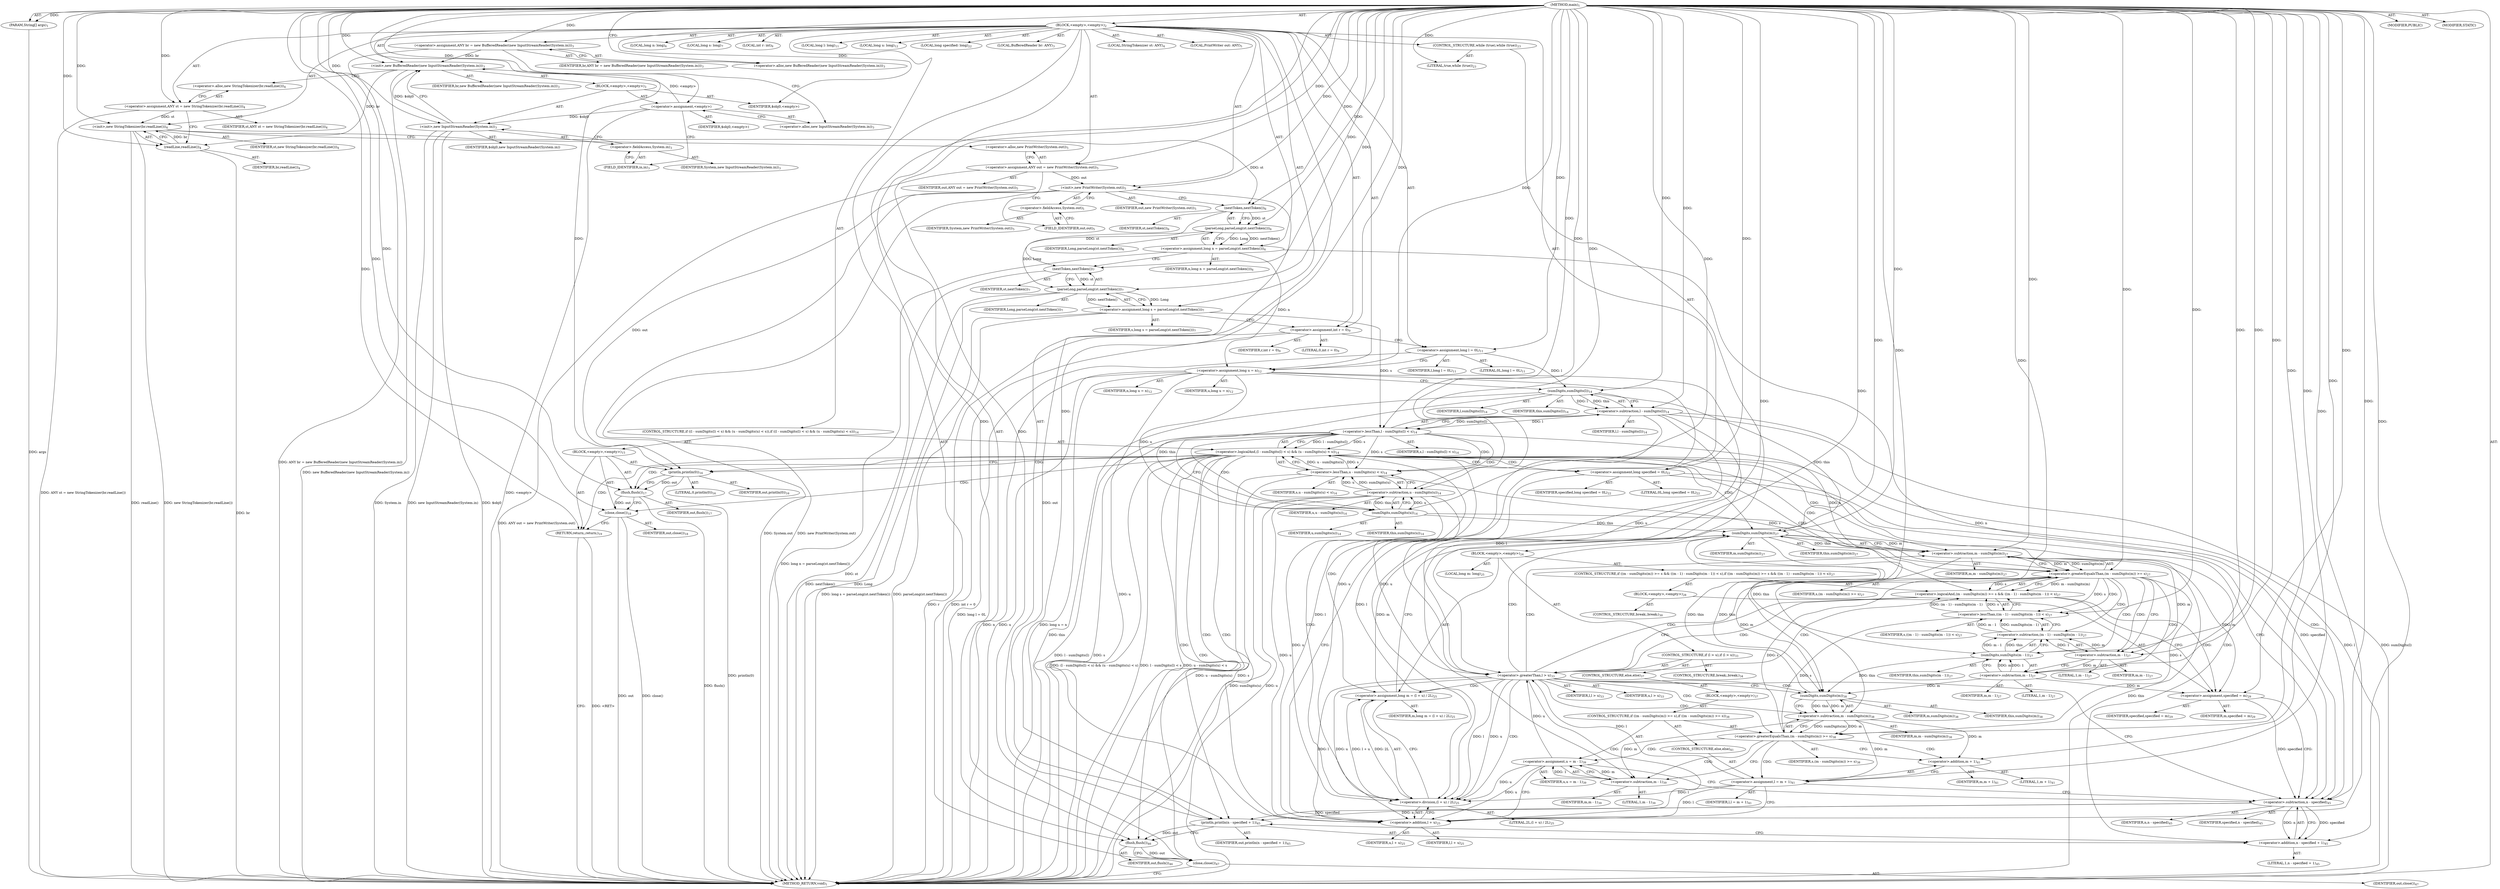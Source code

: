 digraph "main" {  
"23" [label = <(METHOD,main)<SUB>1</SUB>> ]
"24" [label = <(PARAM,String[] args)<SUB>1</SUB>> ]
"25" [label = <(BLOCK,&lt;empty&gt;,&lt;empty&gt;)<SUB>2</SUB>> ]
"4" [label = <(LOCAL,BufferedReader br: ANY)<SUB>3</SUB>> ]
"26" [label = <(&lt;operator&gt;.assignment,ANY br = new BufferedReader(new InputStreamReader(System.in)))<SUB>3</SUB>> ]
"27" [label = <(IDENTIFIER,br,ANY br = new BufferedReader(new InputStreamReader(System.in)))<SUB>3</SUB>> ]
"28" [label = <(&lt;operator&gt;.alloc,new BufferedReader(new InputStreamReader(System.in)))<SUB>3</SUB>> ]
"29" [label = <(&lt;init&gt;,new BufferedReader(new InputStreamReader(System.in)))<SUB>3</SUB>> ]
"3" [label = <(IDENTIFIER,br,new BufferedReader(new InputStreamReader(System.in)))<SUB>3</SUB>> ]
"30" [label = <(BLOCK,&lt;empty&gt;,&lt;empty&gt;)<SUB>3</SUB>> ]
"31" [label = <(&lt;operator&gt;.assignment,&lt;empty&gt;)> ]
"32" [label = <(IDENTIFIER,$obj0,&lt;empty&gt;)> ]
"33" [label = <(&lt;operator&gt;.alloc,new InputStreamReader(System.in))<SUB>3</SUB>> ]
"34" [label = <(&lt;init&gt;,new InputStreamReader(System.in))<SUB>3</SUB>> ]
"35" [label = <(IDENTIFIER,$obj0,new InputStreamReader(System.in))> ]
"36" [label = <(&lt;operator&gt;.fieldAccess,System.in)<SUB>3</SUB>> ]
"37" [label = <(IDENTIFIER,System,new InputStreamReader(System.in))<SUB>3</SUB>> ]
"38" [label = <(FIELD_IDENTIFIER,in,in)<SUB>3</SUB>> ]
"39" [label = <(IDENTIFIER,$obj0,&lt;empty&gt;)> ]
"6" [label = <(LOCAL,StringTokenizer st: ANY)<SUB>4</SUB>> ]
"40" [label = <(&lt;operator&gt;.assignment,ANY st = new StringTokenizer(br.readLine()))<SUB>4</SUB>> ]
"41" [label = <(IDENTIFIER,st,ANY st = new StringTokenizer(br.readLine()))<SUB>4</SUB>> ]
"42" [label = <(&lt;operator&gt;.alloc,new StringTokenizer(br.readLine()))<SUB>4</SUB>> ]
"43" [label = <(&lt;init&gt;,new StringTokenizer(br.readLine()))<SUB>4</SUB>> ]
"5" [label = <(IDENTIFIER,st,new StringTokenizer(br.readLine()))<SUB>4</SUB>> ]
"44" [label = <(readLine,readLine())<SUB>4</SUB>> ]
"45" [label = <(IDENTIFIER,br,readLine())<SUB>4</SUB>> ]
"8" [label = <(LOCAL,PrintWriter out: ANY)<SUB>5</SUB>> ]
"46" [label = <(&lt;operator&gt;.assignment,ANY out = new PrintWriter(System.out))<SUB>5</SUB>> ]
"47" [label = <(IDENTIFIER,out,ANY out = new PrintWriter(System.out))<SUB>5</SUB>> ]
"48" [label = <(&lt;operator&gt;.alloc,new PrintWriter(System.out))<SUB>5</SUB>> ]
"49" [label = <(&lt;init&gt;,new PrintWriter(System.out))<SUB>5</SUB>> ]
"7" [label = <(IDENTIFIER,out,new PrintWriter(System.out))<SUB>5</SUB>> ]
"50" [label = <(&lt;operator&gt;.fieldAccess,System.out)<SUB>5</SUB>> ]
"51" [label = <(IDENTIFIER,System,new PrintWriter(System.out))<SUB>5</SUB>> ]
"52" [label = <(FIELD_IDENTIFIER,out,out)<SUB>5</SUB>> ]
"53" [label = <(LOCAL,long n: long)<SUB>6</SUB>> ]
"54" [label = <(&lt;operator&gt;.assignment,long n = parseLong(st.nextToken()))<SUB>6</SUB>> ]
"55" [label = <(IDENTIFIER,n,long n = parseLong(st.nextToken()))<SUB>6</SUB>> ]
"56" [label = <(parseLong,parseLong(st.nextToken()))<SUB>6</SUB>> ]
"57" [label = <(IDENTIFIER,Long,parseLong(st.nextToken()))<SUB>6</SUB>> ]
"58" [label = <(nextToken,nextToken())<SUB>6</SUB>> ]
"59" [label = <(IDENTIFIER,st,nextToken())<SUB>6</SUB>> ]
"60" [label = <(LOCAL,long s: long)<SUB>7</SUB>> ]
"61" [label = <(&lt;operator&gt;.assignment,long s = parseLong(st.nextToken()))<SUB>7</SUB>> ]
"62" [label = <(IDENTIFIER,s,long s = parseLong(st.nextToken()))<SUB>7</SUB>> ]
"63" [label = <(parseLong,parseLong(st.nextToken()))<SUB>7</SUB>> ]
"64" [label = <(IDENTIFIER,Long,parseLong(st.nextToken()))<SUB>7</SUB>> ]
"65" [label = <(nextToken,nextToken())<SUB>7</SUB>> ]
"66" [label = <(IDENTIFIER,st,nextToken())<SUB>7</SUB>> ]
"67" [label = <(LOCAL,int r: int)<SUB>9</SUB>> ]
"68" [label = <(&lt;operator&gt;.assignment,int r = 0)<SUB>9</SUB>> ]
"69" [label = <(IDENTIFIER,r,int r = 0)<SUB>9</SUB>> ]
"70" [label = <(LITERAL,0,int r = 0)<SUB>9</SUB>> ]
"71" [label = <(LOCAL,long l: long)<SUB>11</SUB>> ]
"72" [label = <(&lt;operator&gt;.assignment,long l = 0L)<SUB>11</SUB>> ]
"73" [label = <(IDENTIFIER,l,long l = 0L)<SUB>11</SUB>> ]
"74" [label = <(LITERAL,0L,long l = 0L)<SUB>11</SUB>> ]
"75" [label = <(LOCAL,long u: long)<SUB>12</SUB>> ]
"76" [label = <(&lt;operator&gt;.assignment,long u = n)<SUB>12</SUB>> ]
"77" [label = <(IDENTIFIER,u,long u = n)<SUB>12</SUB>> ]
"78" [label = <(IDENTIFIER,n,long u = n)<SUB>12</SUB>> ]
"79" [label = <(CONTROL_STRUCTURE,if ((l - sumDigits(l) &lt; s) &amp;&amp; (u - sumDigits(u) &lt; s)),if ((l - sumDigits(l) &lt; s) &amp;&amp; (u - sumDigits(u) &lt; s)))<SUB>14</SUB>> ]
"80" [label = <(&lt;operator&gt;.logicalAnd,(l - sumDigits(l) &lt; s) &amp;&amp; (u - sumDigits(u) &lt; s))<SUB>14</SUB>> ]
"81" [label = <(&lt;operator&gt;.lessThan,l - sumDigits(l) &lt; s)<SUB>14</SUB>> ]
"82" [label = <(&lt;operator&gt;.subtraction,l - sumDigits(l))<SUB>14</SUB>> ]
"83" [label = <(IDENTIFIER,l,l - sumDigits(l))<SUB>14</SUB>> ]
"84" [label = <(sumDigits,sumDigits(l))<SUB>14</SUB>> ]
"85" [label = <(IDENTIFIER,this,sumDigits(l))<SUB>14</SUB>> ]
"86" [label = <(IDENTIFIER,l,sumDigits(l))<SUB>14</SUB>> ]
"87" [label = <(IDENTIFIER,s,l - sumDigits(l) &lt; s)<SUB>14</SUB>> ]
"88" [label = <(&lt;operator&gt;.lessThan,u - sumDigits(u) &lt; s)<SUB>14</SUB>> ]
"89" [label = <(&lt;operator&gt;.subtraction,u - sumDigits(u))<SUB>14</SUB>> ]
"90" [label = <(IDENTIFIER,u,u - sumDigits(u))<SUB>14</SUB>> ]
"91" [label = <(sumDigits,sumDigits(u))<SUB>14</SUB>> ]
"92" [label = <(IDENTIFIER,this,sumDigits(u))<SUB>14</SUB>> ]
"93" [label = <(IDENTIFIER,u,sumDigits(u))<SUB>14</SUB>> ]
"94" [label = <(IDENTIFIER,s,u - sumDigits(u) &lt; s)<SUB>14</SUB>> ]
"95" [label = <(BLOCK,&lt;empty&gt;,&lt;empty&gt;)<SUB>15</SUB>> ]
"96" [label = <(println,println(0))<SUB>16</SUB>> ]
"97" [label = <(IDENTIFIER,out,println(0))<SUB>16</SUB>> ]
"98" [label = <(LITERAL,0,println(0))<SUB>16</SUB>> ]
"99" [label = <(flush,flush())<SUB>17</SUB>> ]
"100" [label = <(IDENTIFIER,out,flush())<SUB>17</SUB>> ]
"101" [label = <(close,close())<SUB>18</SUB>> ]
"102" [label = <(IDENTIFIER,out,close())<SUB>18</SUB>> ]
"103" [label = <(RETURN,return;,return;)<SUB>19</SUB>> ]
"104" [label = <(LOCAL,long specified: long)<SUB>22</SUB>> ]
"105" [label = <(&lt;operator&gt;.assignment,long specified = 0L)<SUB>22</SUB>> ]
"106" [label = <(IDENTIFIER,specified,long specified = 0L)<SUB>22</SUB>> ]
"107" [label = <(LITERAL,0L,long specified = 0L)<SUB>22</SUB>> ]
"108" [label = <(CONTROL_STRUCTURE,while (true),while (true))<SUB>23</SUB>> ]
"109" [label = <(LITERAL,true,while (true))<SUB>23</SUB>> ]
"110" [label = <(BLOCK,&lt;empty&gt;,&lt;empty&gt;)<SUB>24</SUB>> ]
"111" [label = <(LOCAL,long m: long)<SUB>25</SUB>> ]
"112" [label = <(&lt;operator&gt;.assignment,long m = (l + u) / 2L)<SUB>25</SUB>> ]
"113" [label = <(IDENTIFIER,m,long m = (l + u) / 2L)<SUB>25</SUB>> ]
"114" [label = <(&lt;operator&gt;.division,(l + u) / 2L)<SUB>25</SUB>> ]
"115" [label = <(&lt;operator&gt;.addition,l + u)<SUB>25</SUB>> ]
"116" [label = <(IDENTIFIER,l,l + u)<SUB>25</SUB>> ]
"117" [label = <(IDENTIFIER,u,l + u)<SUB>25</SUB>> ]
"118" [label = <(LITERAL,2L,(l + u) / 2L)<SUB>25</SUB>> ]
"119" [label = <(CONTROL_STRUCTURE,if ((m - sumDigits(m)) &gt;= s &amp;&amp; ((m - 1) - sumDigits(m - 1)) &lt; s),if ((m - sumDigits(m)) &gt;= s &amp;&amp; ((m - 1) - sumDigits(m - 1)) &lt; s))<SUB>27</SUB>> ]
"120" [label = <(&lt;operator&gt;.logicalAnd,(m - sumDigits(m)) &gt;= s &amp;&amp; ((m - 1) - sumDigits(m - 1)) &lt; s)<SUB>27</SUB>> ]
"121" [label = <(&lt;operator&gt;.greaterEqualsThan,(m - sumDigits(m)) &gt;= s)<SUB>27</SUB>> ]
"122" [label = <(&lt;operator&gt;.subtraction,m - sumDigits(m))<SUB>27</SUB>> ]
"123" [label = <(IDENTIFIER,m,m - sumDigits(m))<SUB>27</SUB>> ]
"124" [label = <(sumDigits,sumDigits(m))<SUB>27</SUB>> ]
"125" [label = <(IDENTIFIER,this,sumDigits(m))<SUB>27</SUB>> ]
"126" [label = <(IDENTIFIER,m,sumDigits(m))<SUB>27</SUB>> ]
"127" [label = <(IDENTIFIER,s,(m - sumDigits(m)) &gt;= s)<SUB>27</SUB>> ]
"128" [label = <(&lt;operator&gt;.lessThan,((m - 1) - sumDigits(m - 1)) &lt; s)<SUB>27</SUB>> ]
"129" [label = <(&lt;operator&gt;.subtraction,(m - 1) - sumDigits(m - 1))<SUB>27</SUB>> ]
"130" [label = <(&lt;operator&gt;.subtraction,m - 1)<SUB>27</SUB>> ]
"131" [label = <(IDENTIFIER,m,m - 1)<SUB>27</SUB>> ]
"132" [label = <(LITERAL,1,m - 1)<SUB>27</SUB>> ]
"133" [label = <(sumDigits,sumDigits(m - 1))<SUB>27</SUB>> ]
"134" [label = <(IDENTIFIER,this,sumDigits(m - 1))<SUB>27</SUB>> ]
"135" [label = <(&lt;operator&gt;.subtraction,m - 1)<SUB>27</SUB>> ]
"136" [label = <(IDENTIFIER,m,m - 1)<SUB>27</SUB>> ]
"137" [label = <(LITERAL,1,m - 1)<SUB>27</SUB>> ]
"138" [label = <(IDENTIFIER,s,((m - 1) - sumDigits(m - 1)) &lt; s)<SUB>27</SUB>> ]
"139" [label = <(BLOCK,&lt;empty&gt;,&lt;empty&gt;)<SUB>28</SUB>> ]
"140" [label = <(&lt;operator&gt;.assignment,specified = m)<SUB>29</SUB>> ]
"141" [label = <(IDENTIFIER,specified,specified = m)<SUB>29</SUB>> ]
"142" [label = <(IDENTIFIER,m,specified = m)<SUB>29</SUB>> ]
"143" [label = <(CONTROL_STRUCTURE,break;,break;)<SUB>30</SUB>> ]
"144" [label = <(CONTROL_STRUCTURE,if (l &gt; u),if (l &gt; u))<SUB>33</SUB>> ]
"145" [label = <(&lt;operator&gt;.greaterThan,l &gt; u)<SUB>33</SUB>> ]
"146" [label = <(IDENTIFIER,l,l &gt; u)<SUB>33</SUB>> ]
"147" [label = <(IDENTIFIER,u,l &gt; u)<SUB>33</SUB>> ]
"148" [label = <(CONTROL_STRUCTURE,break;,break;)<SUB>34</SUB>> ]
"149" [label = <(CONTROL_STRUCTURE,else,else)<SUB>37</SUB>> ]
"150" [label = <(BLOCK,&lt;empty&gt;,&lt;empty&gt;)<SUB>37</SUB>> ]
"151" [label = <(CONTROL_STRUCTURE,if ((m - sumDigits(m)) &gt;= s),if ((m - sumDigits(m)) &gt;= s))<SUB>38</SUB>> ]
"152" [label = <(&lt;operator&gt;.greaterEqualsThan,(m - sumDigits(m)) &gt;= s)<SUB>38</SUB>> ]
"153" [label = <(&lt;operator&gt;.subtraction,m - sumDigits(m))<SUB>38</SUB>> ]
"154" [label = <(IDENTIFIER,m,m - sumDigits(m))<SUB>38</SUB>> ]
"155" [label = <(sumDigits,sumDigits(m))<SUB>38</SUB>> ]
"156" [label = <(IDENTIFIER,this,sumDigits(m))<SUB>38</SUB>> ]
"157" [label = <(IDENTIFIER,m,sumDigits(m))<SUB>38</SUB>> ]
"158" [label = <(IDENTIFIER,s,(m - sumDigits(m)) &gt;= s)<SUB>38</SUB>> ]
"159" [label = <(&lt;operator&gt;.assignment,u = m - 1)<SUB>39</SUB>> ]
"160" [label = <(IDENTIFIER,u,u = m - 1)<SUB>39</SUB>> ]
"161" [label = <(&lt;operator&gt;.subtraction,m - 1)<SUB>39</SUB>> ]
"162" [label = <(IDENTIFIER,m,m - 1)<SUB>39</SUB>> ]
"163" [label = <(LITERAL,1,m - 1)<SUB>39</SUB>> ]
"164" [label = <(CONTROL_STRUCTURE,else,else)<SUB>41</SUB>> ]
"165" [label = <(&lt;operator&gt;.assignment,l = m + 1)<SUB>41</SUB>> ]
"166" [label = <(IDENTIFIER,l,l = m + 1)<SUB>41</SUB>> ]
"167" [label = <(&lt;operator&gt;.addition,m + 1)<SUB>41</SUB>> ]
"168" [label = <(IDENTIFIER,m,m + 1)<SUB>41</SUB>> ]
"169" [label = <(LITERAL,1,m + 1)<SUB>41</SUB>> ]
"170" [label = <(println,println(n - specified + 1))<SUB>45</SUB>> ]
"171" [label = <(IDENTIFIER,out,println(n - specified + 1))<SUB>45</SUB>> ]
"172" [label = <(&lt;operator&gt;.addition,n - specified + 1)<SUB>45</SUB>> ]
"173" [label = <(&lt;operator&gt;.subtraction,n - specified)<SUB>45</SUB>> ]
"174" [label = <(IDENTIFIER,n,n - specified)<SUB>45</SUB>> ]
"175" [label = <(IDENTIFIER,specified,n - specified)<SUB>45</SUB>> ]
"176" [label = <(LITERAL,1,n - specified + 1)<SUB>45</SUB>> ]
"177" [label = <(flush,flush())<SUB>46</SUB>> ]
"178" [label = <(IDENTIFIER,out,flush())<SUB>46</SUB>> ]
"179" [label = <(close,close())<SUB>47</SUB>> ]
"180" [label = <(IDENTIFIER,out,close())<SUB>47</SUB>> ]
"181" [label = <(MODIFIER,PUBLIC)> ]
"182" [label = <(MODIFIER,STATIC)> ]
"183" [label = <(METHOD_RETURN,void)<SUB>1</SUB>> ]
  "23" -> "24"  [ label = "AST: "] 
  "23" -> "25"  [ label = "AST: "] 
  "23" -> "181"  [ label = "AST: "] 
  "23" -> "182"  [ label = "AST: "] 
  "23" -> "183"  [ label = "AST: "] 
  "25" -> "4"  [ label = "AST: "] 
  "25" -> "26"  [ label = "AST: "] 
  "25" -> "29"  [ label = "AST: "] 
  "25" -> "6"  [ label = "AST: "] 
  "25" -> "40"  [ label = "AST: "] 
  "25" -> "43"  [ label = "AST: "] 
  "25" -> "8"  [ label = "AST: "] 
  "25" -> "46"  [ label = "AST: "] 
  "25" -> "49"  [ label = "AST: "] 
  "25" -> "53"  [ label = "AST: "] 
  "25" -> "54"  [ label = "AST: "] 
  "25" -> "60"  [ label = "AST: "] 
  "25" -> "61"  [ label = "AST: "] 
  "25" -> "67"  [ label = "AST: "] 
  "25" -> "68"  [ label = "AST: "] 
  "25" -> "71"  [ label = "AST: "] 
  "25" -> "72"  [ label = "AST: "] 
  "25" -> "75"  [ label = "AST: "] 
  "25" -> "76"  [ label = "AST: "] 
  "25" -> "79"  [ label = "AST: "] 
  "25" -> "104"  [ label = "AST: "] 
  "25" -> "105"  [ label = "AST: "] 
  "25" -> "108"  [ label = "AST: "] 
  "25" -> "170"  [ label = "AST: "] 
  "25" -> "177"  [ label = "AST: "] 
  "25" -> "179"  [ label = "AST: "] 
  "26" -> "27"  [ label = "AST: "] 
  "26" -> "28"  [ label = "AST: "] 
  "29" -> "3"  [ label = "AST: "] 
  "29" -> "30"  [ label = "AST: "] 
  "30" -> "31"  [ label = "AST: "] 
  "30" -> "34"  [ label = "AST: "] 
  "30" -> "39"  [ label = "AST: "] 
  "31" -> "32"  [ label = "AST: "] 
  "31" -> "33"  [ label = "AST: "] 
  "34" -> "35"  [ label = "AST: "] 
  "34" -> "36"  [ label = "AST: "] 
  "36" -> "37"  [ label = "AST: "] 
  "36" -> "38"  [ label = "AST: "] 
  "40" -> "41"  [ label = "AST: "] 
  "40" -> "42"  [ label = "AST: "] 
  "43" -> "5"  [ label = "AST: "] 
  "43" -> "44"  [ label = "AST: "] 
  "44" -> "45"  [ label = "AST: "] 
  "46" -> "47"  [ label = "AST: "] 
  "46" -> "48"  [ label = "AST: "] 
  "49" -> "7"  [ label = "AST: "] 
  "49" -> "50"  [ label = "AST: "] 
  "50" -> "51"  [ label = "AST: "] 
  "50" -> "52"  [ label = "AST: "] 
  "54" -> "55"  [ label = "AST: "] 
  "54" -> "56"  [ label = "AST: "] 
  "56" -> "57"  [ label = "AST: "] 
  "56" -> "58"  [ label = "AST: "] 
  "58" -> "59"  [ label = "AST: "] 
  "61" -> "62"  [ label = "AST: "] 
  "61" -> "63"  [ label = "AST: "] 
  "63" -> "64"  [ label = "AST: "] 
  "63" -> "65"  [ label = "AST: "] 
  "65" -> "66"  [ label = "AST: "] 
  "68" -> "69"  [ label = "AST: "] 
  "68" -> "70"  [ label = "AST: "] 
  "72" -> "73"  [ label = "AST: "] 
  "72" -> "74"  [ label = "AST: "] 
  "76" -> "77"  [ label = "AST: "] 
  "76" -> "78"  [ label = "AST: "] 
  "79" -> "80"  [ label = "AST: "] 
  "79" -> "95"  [ label = "AST: "] 
  "80" -> "81"  [ label = "AST: "] 
  "80" -> "88"  [ label = "AST: "] 
  "81" -> "82"  [ label = "AST: "] 
  "81" -> "87"  [ label = "AST: "] 
  "82" -> "83"  [ label = "AST: "] 
  "82" -> "84"  [ label = "AST: "] 
  "84" -> "85"  [ label = "AST: "] 
  "84" -> "86"  [ label = "AST: "] 
  "88" -> "89"  [ label = "AST: "] 
  "88" -> "94"  [ label = "AST: "] 
  "89" -> "90"  [ label = "AST: "] 
  "89" -> "91"  [ label = "AST: "] 
  "91" -> "92"  [ label = "AST: "] 
  "91" -> "93"  [ label = "AST: "] 
  "95" -> "96"  [ label = "AST: "] 
  "95" -> "99"  [ label = "AST: "] 
  "95" -> "101"  [ label = "AST: "] 
  "95" -> "103"  [ label = "AST: "] 
  "96" -> "97"  [ label = "AST: "] 
  "96" -> "98"  [ label = "AST: "] 
  "99" -> "100"  [ label = "AST: "] 
  "101" -> "102"  [ label = "AST: "] 
  "105" -> "106"  [ label = "AST: "] 
  "105" -> "107"  [ label = "AST: "] 
  "108" -> "109"  [ label = "AST: "] 
  "108" -> "110"  [ label = "AST: "] 
  "110" -> "111"  [ label = "AST: "] 
  "110" -> "112"  [ label = "AST: "] 
  "110" -> "119"  [ label = "AST: "] 
  "110" -> "144"  [ label = "AST: "] 
  "112" -> "113"  [ label = "AST: "] 
  "112" -> "114"  [ label = "AST: "] 
  "114" -> "115"  [ label = "AST: "] 
  "114" -> "118"  [ label = "AST: "] 
  "115" -> "116"  [ label = "AST: "] 
  "115" -> "117"  [ label = "AST: "] 
  "119" -> "120"  [ label = "AST: "] 
  "119" -> "139"  [ label = "AST: "] 
  "120" -> "121"  [ label = "AST: "] 
  "120" -> "128"  [ label = "AST: "] 
  "121" -> "122"  [ label = "AST: "] 
  "121" -> "127"  [ label = "AST: "] 
  "122" -> "123"  [ label = "AST: "] 
  "122" -> "124"  [ label = "AST: "] 
  "124" -> "125"  [ label = "AST: "] 
  "124" -> "126"  [ label = "AST: "] 
  "128" -> "129"  [ label = "AST: "] 
  "128" -> "138"  [ label = "AST: "] 
  "129" -> "130"  [ label = "AST: "] 
  "129" -> "133"  [ label = "AST: "] 
  "130" -> "131"  [ label = "AST: "] 
  "130" -> "132"  [ label = "AST: "] 
  "133" -> "134"  [ label = "AST: "] 
  "133" -> "135"  [ label = "AST: "] 
  "135" -> "136"  [ label = "AST: "] 
  "135" -> "137"  [ label = "AST: "] 
  "139" -> "140"  [ label = "AST: "] 
  "139" -> "143"  [ label = "AST: "] 
  "140" -> "141"  [ label = "AST: "] 
  "140" -> "142"  [ label = "AST: "] 
  "144" -> "145"  [ label = "AST: "] 
  "144" -> "148"  [ label = "AST: "] 
  "144" -> "149"  [ label = "AST: "] 
  "145" -> "146"  [ label = "AST: "] 
  "145" -> "147"  [ label = "AST: "] 
  "149" -> "150"  [ label = "AST: "] 
  "150" -> "151"  [ label = "AST: "] 
  "151" -> "152"  [ label = "AST: "] 
  "151" -> "159"  [ label = "AST: "] 
  "151" -> "164"  [ label = "AST: "] 
  "152" -> "153"  [ label = "AST: "] 
  "152" -> "158"  [ label = "AST: "] 
  "153" -> "154"  [ label = "AST: "] 
  "153" -> "155"  [ label = "AST: "] 
  "155" -> "156"  [ label = "AST: "] 
  "155" -> "157"  [ label = "AST: "] 
  "159" -> "160"  [ label = "AST: "] 
  "159" -> "161"  [ label = "AST: "] 
  "161" -> "162"  [ label = "AST: "] 
  "161" -> "163"  [ label = "AST: "] 
  "164" -> "165"  [ label = "AST: "] 
  "165" -> "166"  [ label = "AST: "] 
  "165" -> "167"  [ label = "AST: "] 
  "167" -> "168"  [ label = "AST: "] 
  "167" -> "169"  [ label = "AST: "] 
  "170" -> "171"  [ label = "AST: "] 
  "170" -> "172"  [ label = "AST: "] 
  "172" -> "173"  [ label = "AST: "] 
  "172" -> "176"  [ label = "AST: "] 
  "173" -> "174"  [ label = "AST: "] 
  "173" -> "175"  [ label = "AST: "] 
  "177" -> "178"  [ label = "AST: "] 
  "179" -> "180"  [ label = "AST: "] 
  "26" -> "33"  [ label = "CFG: "] 
  "29" -> "42"  [ label = "CFG: "] 
  "40" -> "44"  [ label = "CFG: "] 
  "43" -> "48"  [ label = "CFG: "] 
  "46" -> "52"  [ label = "CFG: "] 
  "49" -> "58"  [ label = "CFG: "] 
  "54" -> "65"  [ label = "CFG: "] 
  "61" -> "68"  [ label = "CFG: "] 
  "68" -> "72"  [ label = "CFG: "] 
  "72" -> "76"  [ label = "CFG: "] 
  "76" -> "84"  [ label = "CFG: "] 
  "105" -> "115"  [ label = "CFG: "] 
  "105" -> "173"  [ label = "CFG: "] 
  "170" -> "177"  [ label = "CFG: "] 
  "177" -> "179"  [ label = "CFG: "] 
  "179" -> "183"  [ label = "CFG: "] 
  "28" -> "26"  [ label = "CFG: "] 
  "42" -> "40"  [ label = "CFG: "] 
  "44" -> "43"  [ label = "CFG: "] 
  "48" -> "46"  [ label = "CFG: "] 
  "50" -> "49"  [ label = "CFG: "] 
  "56" -> "54"  [ label = "CFG: "] 
  "63" -> "61"  [ label = "CFG: "] 
  "80" -> "96"  [ label = "CFG: "] 
  "80" -> "105"  [ label = "CFG: "] 
  "172" -> "170"  [ label = "CFG: "] 
  "31" -> "38"  [ label = "CFG: "] 
  "34" -> "29"  [ label = "CFG: "] 
  "52" -> "50"  [ label = "CFG: "] 
  "58" -> "56"  [ label = "CFG: "] 
  "65" -> "63"  [ label = "CFG: "] 
  "81" -> "80"  [ label = "CFG: "] 
  "81" -> "91"  [ label = "CFG: "] 
  "88" -> "80"  [ label = "CFG: "] 
  "96" -> "99"  [ label = "CFG: "] 
  "99" -> "101"  [ label = "CFG: "] 
  "101" -> "103"  [ label = "CFG: "] 
  "103" -> "183"  [ label = "CFG: "] 
  "112" -> "124"  [ label = "CFG: "] 
  "173" -> "172"  [ label = "CFG: "] 
  "33" -> "31"  [ label = "CFG: "] 
  "36" -> "34"  [ label = "CFG: "] 
  "82" -> "81"  [ label = "CFG: "] 
  "89" -> "88"  [ label = "CFG: "] 
  "114" -> "112"  [ label = "CFG: "] 
  "120" -> "140"  [ label = "CFG: "] 
  "120" -> "145"  [ label = "CFG: "] 
  "145" -> "173"  [ label = "CFG: "] 
  "145" -> "155"  [ label = "CFG: "] 
  "38" -> "36"  [ label = "CFG: "] 
  "84" -> "82"  [ label = "CFG: "] 
  "91" -> "89"  [ label = "CFG: "] 
  "115" -> "114"  [ label = "CFG: "] 
  "121" -> "120"  [ label = "CFG: "] 
  "121" -> "130"  [ label = "CFG: "] 
  "128" -> "120"  [ label = "CFG: "] 
  "140" -> "173"  [ label = "CFG: "] 
  "122" -> "121"  [ label = "CFG: "] 
  "129" -> "128"  [ label = "CFG: "] 
  "124" -> "122"  [ label = "CFG: "] 
  "130" -> "135"  [ label = "CFG: "] 
  "133" -> "129"  [ label = "CFG: "] 
  "152" -> "161"  [ label = "CFG: "] 
  "152" -> "167"  [ label = "CFG: "] 
  "159" -> "115"  [ label = "CFG: "] 
  "159" -> "173"  [ label = "CFG: "] 
  "135" -> "133"  [ label = "CFG: "] 
  "153" -> "152"  [ label = "CFG: "] 
  "161" -> "159"  [ label = "CFG: "] 
  "165" -> "115"  [ label = "CFG: "] 
  "165" -> "173"  [ label = "CFG: "] 
  "155" -> "153"  [ label = "CFG: "] 
  "167" -> "165"  [ label = "CFG: "] 
  "23" -> "28"  [ label = "CFG: "] 
  "103" -> "183"  [ label = "DDG: &lt;RET&gt;"] 
  "24" -> "183"  [ label = "DDG: args"] 
  "26" -> "183"  [ label = "DDG: ANY br = new BufferedReader(new InputStreamReader(System.in))"] 
  "31" -> "183"  [ label = "DDG: &lt;empty&gt;"] 
  "34" -> "183"  [ label = "DDG: $obj0"] 
  "34" -> "183"  [ label = "DDG: System.in"] 
  "34" -> "183"  [ label = "DDG: new InputStreamReader(System.in)"] 
  "29" -> "183"  [ label = "DDG: new BufferedReader(new InputStreamReader(System.in))"] 
  "40" -> "183"  [ label = "DDG: ANY st = new StringTokenizer(br.readLine())"] 
  "44" -> "183"  [ label = "DDG: br"] 
  "43" -> "183"  [ label = "DDG: readLine()"] 
  "43" -> "183"  [ label = "DDG: new StringTokenizer(br.readLine())"] 
  "46" -> "183"  [ label = "DDG: ANY out = new PrintWriter(System.out)"] 
  "49" -> "183"  [ label = "DDG: System.out"] 
  "49" -> "183"  [ label = "DDG: new PrintWriter(System.out)"] 
  "54" -> "183"  [ label = "DDG: long n = parseLong(st.nextToken())"] 
  "63" -> "183"  [ label = "DDG: Long"] 
  "65" -> "183"  [ label = "DDG: st"] 
  "63" -> "183"  [ label = "DDG: nextToken()"] 
  "61" -> "183"  [ label = "DDG: parseLong(st.nextToken())"] 
  "61" -> "183"  [ label = "DDG: long s = parseLong(st.nextToken())"] 
  "68" -> "183"  [ label = "DDG: r"] 
  "68" -> "183"  [ label = "DDG: int r = 0"] 
  "72" -> "183"  [ label = "DDG: long l = 0L"] 
  "76" -> "183"  [ label = "DDG: u"] 
  "76" -> "183"  [ label = "DDG: n"] 
  "76" -> "183"  [ label = "DDG: long u = n"] 
  "82" -> "183"  [ label = "DDG: l"] 
  "84" -> "183"  [ label = "DDG: this"] 
  "82" -> "183"  [ label = "DDG: sumDigits(l)"] 
  "81" -> "183"  [ label = "DDG: l - sumDigits(l)"] 
  "81" -> "183"  [ label = "DDG: s"] 
  "80" -> "183"  [ label = "DDG: l - sumDigits(l) &lt; s"] 
  "89" -> "183"  [ label = "DDG: u"] 
  "91" -> "183"  [ label = "DDG: this"] 
  "89" -> "183"  [ label = "DDG: sumDigits(u)"] 
  "88" -> "183"  [ label = "DDG: u - sumDigits(u)"] 
  "88" -> "183"  [ label = "DDG: s"] 
  "80" -> "183"  [ label = "DDG: u - sumDigits(u) &lt; s"] 
  "80" -> "183"  [ label = "DDG: (l - sumDigits(l) &lt; s) &amp;&amp; (u - sumDigits(u) &lt; s)"] 
  "96" -> "183"  [ label = "DDG: println(0)"] 
  "99" -> "183"  [ label = "DDG: flush()"] 
  "101" -> "183"  [ label = "DDG: out"] 
  "101" -> "183"  [ label = "DDG: close()"] 
  "23" -> "24"  [ label = "DDG: "] 
  "23" -> "26"  [ label = "DDG: "] 
  "23" -> "40"  [ label = "DDG: "] 
  "23" -> "46"  [ label = "DDG: "] 
  "56" -> "54"  [ label = "DDG: Long"] 
  "56" -> "54"  [ label = "DDG: nextToken()"] 
  "63" -> "61"  [ label = "DDG: Long"] 
  "63" -> "61"  [ label = "DDG: nextToken()"] 
  "23" -> "68"  [ label = "DDG: "] 
  "23" -> "72"  [ label = "DDG: "] 
  "54" -> "76"  [ label = "DDG: n"] 
  "23" -> "76"  [ label = "DDG: "] 
  "23" -> "105"  [ label = "DDG: "] 
  "26" -> "29"  [ label = "DDG: br"] 
  "23" -> "29"  [ label = "DDG: "] 
  "31" -> "29"  [ label = "DDG: &lt;empty&gt;"] 
  "34" -> "29"  [ label = "DDG: $obj0"] 
  "40" -> "43"  [ label = "DDG: st"] 
  "23" -> "43"  [ label = "DDG: "] 
  "44" -> "43"  [ label = "DDG: br"] 
  "46" -> "49"  [ label = "DDG: out"] 
  "23" -> "49"  [ label = "DDG: "] 
  "23" -> "109"  [ label = "DDG: "] 
  "49" -> "170"  [ label = "DDG: out"] 
  "23" -> "170"  [ label = "DDG: "] 
  "173" -> "170"  [ label = "DDG: n"] 
  "173" -> "170"  [ label = "DDG: specified"] 
  "170" -> "177"  [ label = "DDG: out"] 
  "23" -> "177"  [ label = "DDG: "] 
  "177" -> "179"  [ label = "DDG: out"] 
  "23" -> "179"  [ label = "DDG: "] 
  "23" -> "31"  [ label = "DDG: "] 
  "23" -> "39"  [ label = "DDG: "] 
  "29" -> "44"  [ label = "DDG: br"] 
  "23" -> "44"  [ label = "DDG: "] 
  "23" -> "56"  [ label = "DDG: "] 
  "58" -> "56"  [ label = "DDG: st"] 
  "56" -> "63"  [ label = "DDG: Long"] 
  "23" -> "63"  [ label = "DDG: "] 
  "65" -> "63"  [ label = "DDG: st"] 
  "81" -> "80"  [ label = "DDG: l - sumDigits(l)"] 
  "81" -> "80"  [ label = "DDG: s"] 
  "88" -> "80"  [ label = "DDG: u - sumDigits(u)"] 
  "88" -> "80"  [ label = "DDG: s"] 
  "23" -> "103"  [ label = "DDG: "] 
  "114" -> "112"  [ label = "DDG: l + u"] 
  "114" -> "112"  [ label = "DDG: 2L"] 
  "173" -> "172"  [ label = "DDG: n"] 
  "173" -> "172"  [ label = "DDG: specified"] 
  "23" -> "172"  [ label = "DDG: "] 
  "31" -> "34"  [ label = "DDG: $obj0"] 
  "23" -> "34"  [ label = "DDG: "] 
  "43" -> "58"  [ label = "DDG: st"] 
  "23" -> "58"  [ label = "DDG: "] 
  "58" -> "65"  [ label = "DDG: st"] 
  "23" -> "65"  [ label = "DDG: "] 
  "82" -> "81"  [ label = "DDG: l"] 
  "82" -> "81"  [ label = "DDG: sumDigits(l)"] 
  "61" -> "81"  [ label = "DDG: s"] 
  "23" -> "81"  [ label = "DDG: "] 
  "89" -> "88"  [ label = "DDG: u"] 
  "89" -> "88"  [ label = "DDG: sumDigits(u)"] 
  "81" -> "88"  [ label = "DDG: s"] 
  "23" -> "88"  [ label = "DDG: "] 
  "49" -> "96"  [ label = "DDG: out"] 
  "23" -> "96"  [ label = "DDG: "] 
  "96" -> "99"  [ label = "DDG: out"] 
  "23" -> "99"  [ label = "DDG: "] 
  "99" -> "101"  [ label = "DDG: out"] 
  "23" -> "101"  [ label = "DDG: "] 
  "23" -> "173"  [ label = "DDG: "] 
  "54" -> "173"  [ label = "DDG: n"] 
  "105" -> "173"  [ label = "DDG: specified"] 
  "140" -> "173"  [ label = "DDG: specified"] 
  "84" -> "82"  [ label = "DDG: l"] 
  "23" -> "82"  [ label = "DDG: "] 
  "84" -> "82"  [ label = "DDG: this"] 
  "91" -> "89"  [ label = "DDG: u"] 
  "23" -> "89"  [ label = "DDG: "] 
  "91" -> "89"  [ label = "DDG: this"] 
  "82" -> "114"  [ label = "DDG: l"] 
  "145" -> "114"  [ label = "DDG: l"] 
  "165" -> "114"  [ label = "DDG: l"] 
  "23" -> "114"  [ label = "DDG: "] 
  "76" -> "114"  [ label = "DDG: u"] 
  "89" -> "114"  [ label = "DDG: u"] 
  "145" -> "114"  [ label = "DDG: u"] 
  "159" -> "114"  [ label = "DDG: u"] 
  "121" -> "120"  [ label = "DDG: m - sumDigits(m)"] 
  "121" -> "120"  [ label = "DDG: s"] 
  "128" -> "120"  [ label = "DDG: (m - 1) - sumDigits(m - 1)"] 
  "128" -> "120"  [ label = "DDG: s"] 
  "122" -> "140"  [ label = "DDG: m"] 
  "135" -> "140"  [ label = "DDG: m"] 
  "23" -> "140"  [ label = "DDG: "] 
  "23" -> "145"  [ label = "DDG: "] 
  "82" -> "145"  [ label = "DDG: l"] 
  "165" -> "145"  [ label = "DDG: l"] 
  "76" -> "145"  [ label = "DDG: u"] 
  "89" -> "145"  [ label = "DDG: u"] 
  "159" -> "145"  [ label = "DDG: u"] 
  "23" -> "84"  [ label = "DDG: "] 
  "72" -> "84"  [ label = "DDG: l"] 
  "84" -> "91"  [ label = "DDG: this"] 
  "23" -> "91"  [ label = "DDG: "] 
  "76" -> "91"  [ label = "DDG: u"] 
  "82" -> "115"  [ label = "DDG: l"] 
  "145" -> "115"  [ label = "DDG: l"] 
  "165" -> "115"  [ label = "DDG: l"] 
  "23" -> "115"  [ label = "DDG: "] 
  "76" -> "115"  [ label = "DDG: u"] 
  "89" -> "115"  [ label = "DDG: u"] 
  "145" -> "115"  [ label = "DDG: u"] 
  "159" -> "115"  [ label = "DDG: u"] 
  "122" -> "121"  [ label = "DDG: m"] 
  "122" -> "121"  [ label = "DDG: sumDigits(m)"] 
  "81" -> "121"  [ label = "DDG: s"] 
  "88" -> "121"  [ label = "DDG: s"] 
  "152" -> "121"  [ label = "DDG: s"] 
  "23" -> "121"  [ label = "DDG: "] 
  "129" -> "128"  [ label = "DDG: m - 1"] 
  "129" -> "128"  [ label = "DDG: sumDigits(m - 1)"] 
  "121" -> "128"  [ label = "DDG: s"] 
  "23" -> "128"  [ label = "DDG: "] 
  "124" -> "122"  [ label = "DDG: m"] 
  "23" -> "122"  [ label = "DDG: "] 
  "124" -> "122"  [ label = "DDG: this"] 
  "130" -> "129"  [ label = "DDG: m"] 
  "130" -> "129"  [ label = "DDG: 1"] 
  "133" -> "129"  [ label = "DDG: m - 1"] 
  "133" -> "129"  [ label = "DDG: this"] 
  "161" -> "159"  [ label = "DDG: m"] 
  "161" -> "159"  [ label = "DDG: 1"] 
  "84" -> "124"  [ label = "DDG: this"] 
  "91" -> "124"  [ label = "DDG: this"] 
  "155" -> "124"  [ label = "DDG: this"] 
  "23" -> "124"  [ label = "DDG: "] 
  "112" -> "124"  [ label = "DDG: m"] 
  "122" -> "130"  [ label = "DDG: m"] 
  "23" -> "130"  [ label = "DDG: "] 
  "124" -> "133"  [ label = "DDG: this"] 
  "23" -> "133"  [ label = "DDG: "] 
  "135" -> "133"  [ label = "DDG: m"] 
  "135" -> "133"  [ label = "DDG: 1"] 
  "153" -> "152"  [ label = "DDG: m"] 
  "153" -> "152"  [ label = "DDG: sumDigits(m)"] 
  "121" -> "152"  [ label = "DDG: s"] 
  "128" -> "152"  [ label = "DDG: s"] 
  "23" -> "152"  [ label = "DDG: "] 
  "153" -> "165"  [ label = "DDG: m"] 
  "23" -> "165"  [ label = "DDG: "] 
  "130" -> "135"  [ label = "DDG: m"] 
  "23" -> "135"  [ label = "DDG: "] 
  "155" -> "153"  [ label = "DDG: m"] 
  "23" -> "153"  [ label = "DDG: "] 
  "155" -> "153"  [ label = "DDG: this"] 
  "153" -> "161"  [ label = "DDG: m"] 
  "23" -> "161"  [ label = "DDG: "] 
  "124" -> "155"  [ label = "DDG: this"] 
  "133" -> "155"  [ label = "DDG: this"] 
  "23" -> "155"  [ label = "DDG: "] 
  "122" -> "155"  [ label = "DDG: m"] 
  "135" -> "155"  [ label = "DDG: m"] 
  "153" -> "167"  [ label = "DDG: m"] 
  "23" -> "167"  [ label = "DDG: "] 
  "80" -> "96"  [ label = "CDG: "] 
  "80" -> "99"  [ label = "CDG: "] 
  "80" -> "179"  [ label = "CDG: "] 
  "80" -> "103"  [ label = "CDG: "] 
  "80" -> "170"  [ label = "CDG: "] 
  "80" -> "101"  [ label = "CDG: "] 
  "80" -> "173"  [ label = "CDG: "] 
  "80" -> "105"  [ label = "CDG: "] 
  "80" -> "177"  [ label = "CDG: "] 
  "80" -> "172"  [ label = "CDG: "] 
  "80" -> "115"  [ label = "CDG: "] 
  "80" -> "120"  [ label = "CDG: "] 
  "80" -> "122"  [ label = "CDG: "] 
  "80" -> "114"  [ label = "CDG: "] 
  "80" -> "121"  [ label = "CDG: "] 
  "80" -> "112"  [ label = "CDG: "] 
  "80" -> "124"  [ label = "CDG: "] 
  "81" -> "89"  [ label = "CDG: "] 
  "81" -> "91"  [ label = "CDG: "] 
  "81" -> "88"  [ label = "CDG: "] 
  "120" -> "145"  [ label = "CDG: "] 
  "120" -> "140"  [ label = "CDG: "] 
  "145" -> "153"  [ label = "CDG: "] 
  "145" -> "152"  [ label = "CDG: "] 
  "145" -> "155"  [ label = "CDG: "] 
  "145" -> "115"  [ label = "CDG: "] 
  "145" -> "120"  [ label = "CDG: "] 
  "145" -> "122"  [ label = "CDG: "] 
  "145" -> "114"  [ label = "CDG: "] 
  "145" -> "121"  [ label = "CDG: "] 
  "145" -> "112"  [ label = "CDG: "] 
  "145" -> "124"  [ label = "CDG: "] 
  "121" -> "128"  [ label = "CDG: "] 
  "121" -> "129"  [ label = "CDG: "] 
  "121" -> "130"  [ label = "CDG: "] 
  "121" -> "135"  [ label = "CDG: "] 
  "121" -> "133"  [ label = "CDG: "] 
  "152" -> "167"  [ label = "CDG: "] 
  "152" -> "161"  [ label = "CDG: "] 
  "152" -> "159"  [ label = "CDG: "] 
  "152" -> "165"  [ label = "CDG: "] 
}
